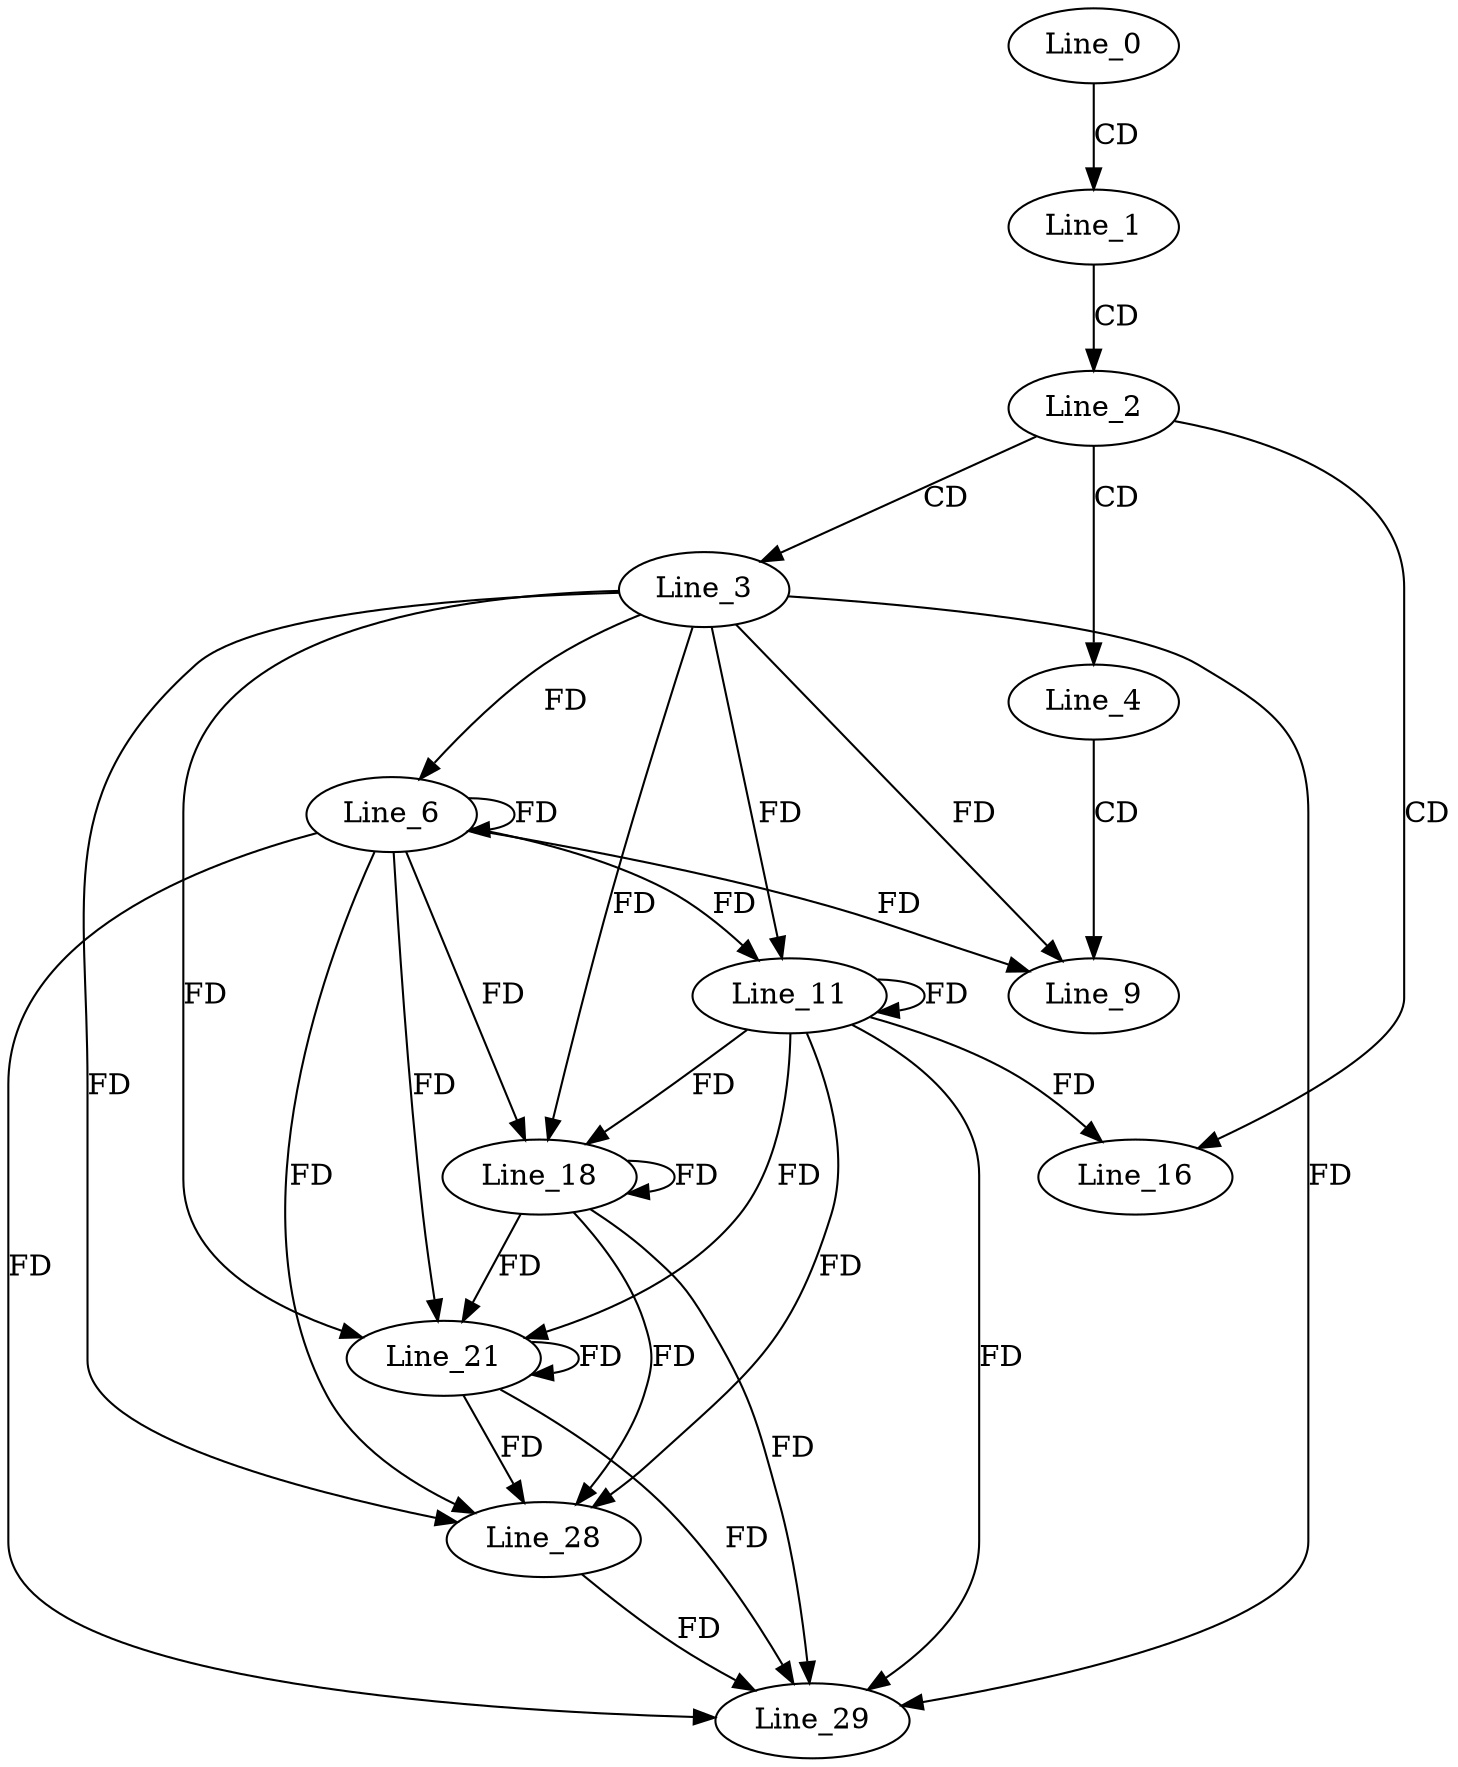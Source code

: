 digraph G {
  Line_0;
  Line_1;
  Line_2;
  Line_3;
  Line_4;
  Line_6;
  Line_9;
  Line_11;
  Line_11;
  Line_16;
  Line_18;
  Line_21;
  Line_21;
  Line_28;
  Line_28;
  Line_29;
  Line_29;
  Line_0 -> Line_1 [ label="CD" ];
  Line_1 -> Line_2 [ label="CD" ];
  Line_2 -> Line_3 [ label="CD" ];
  Line_2 -> Line_4 [ label="CD" ];
  Line_3 -> Line_6 [ label="FD" ];
  Line_6 -> Line_6 [ label="FD" ];
  Line_4 -> Line_9 [ label="CD" ];
  Line_3 -> Line_9 [ label="FD" ];
  Line_6 -> Line_9 [ label="FD" ];
  Line_3 -> Line_11 [ label="FD" ];
  Line_6 -> Line_11 [ label="FD" ];
  Line_11 -> Line_11 [ label="FD" ];
  Line_2 -> Line_16 [ label="CD" ];
  Line_11 -> Line_16 [ label="FD" ];
  Line_3 -> Line_18 [ label="FD" ];
  Line_6 -> Line_18 [ label="FD" ];
  Line_11 -> Line_18 [ label="FD" ];
  Line_18 -> Line_18 [ label="FD" ];
  Line_3 -> Line_21 [ label="FD" ];
  Line_6 -> Line_21 [ label="FD" ];
  Line_11 -> Line_21 [ label="FD" ];
  Line_18 -> Line_21 [ label="FD" ];
  Line_21 -> Line_21 [ label="FD" ];
  Line_3 -> Line_28 [ label="FD" ];
  Line_6 -> Line_28 [ label="FD" ];
  Line_11 -> Line_28 [ label="FD" ];
  Line_18 -> Line_28 [ label="FD" ];
  Line_21 -> Line_28 [ label="FD" ];
  Line_28 -> Line_29 [ label="FD" ];
  Line_3 -> Line_29 [ label="FD" ];
  Line_6 -> Line_29 [ label="FD" ];
  Line_11 -> Line_29 [ label="FD" ];
  Line_18 -> Line_29 [ label="FD" ];
  Line_21 -> Line_29 [ label="FD" ];
}
